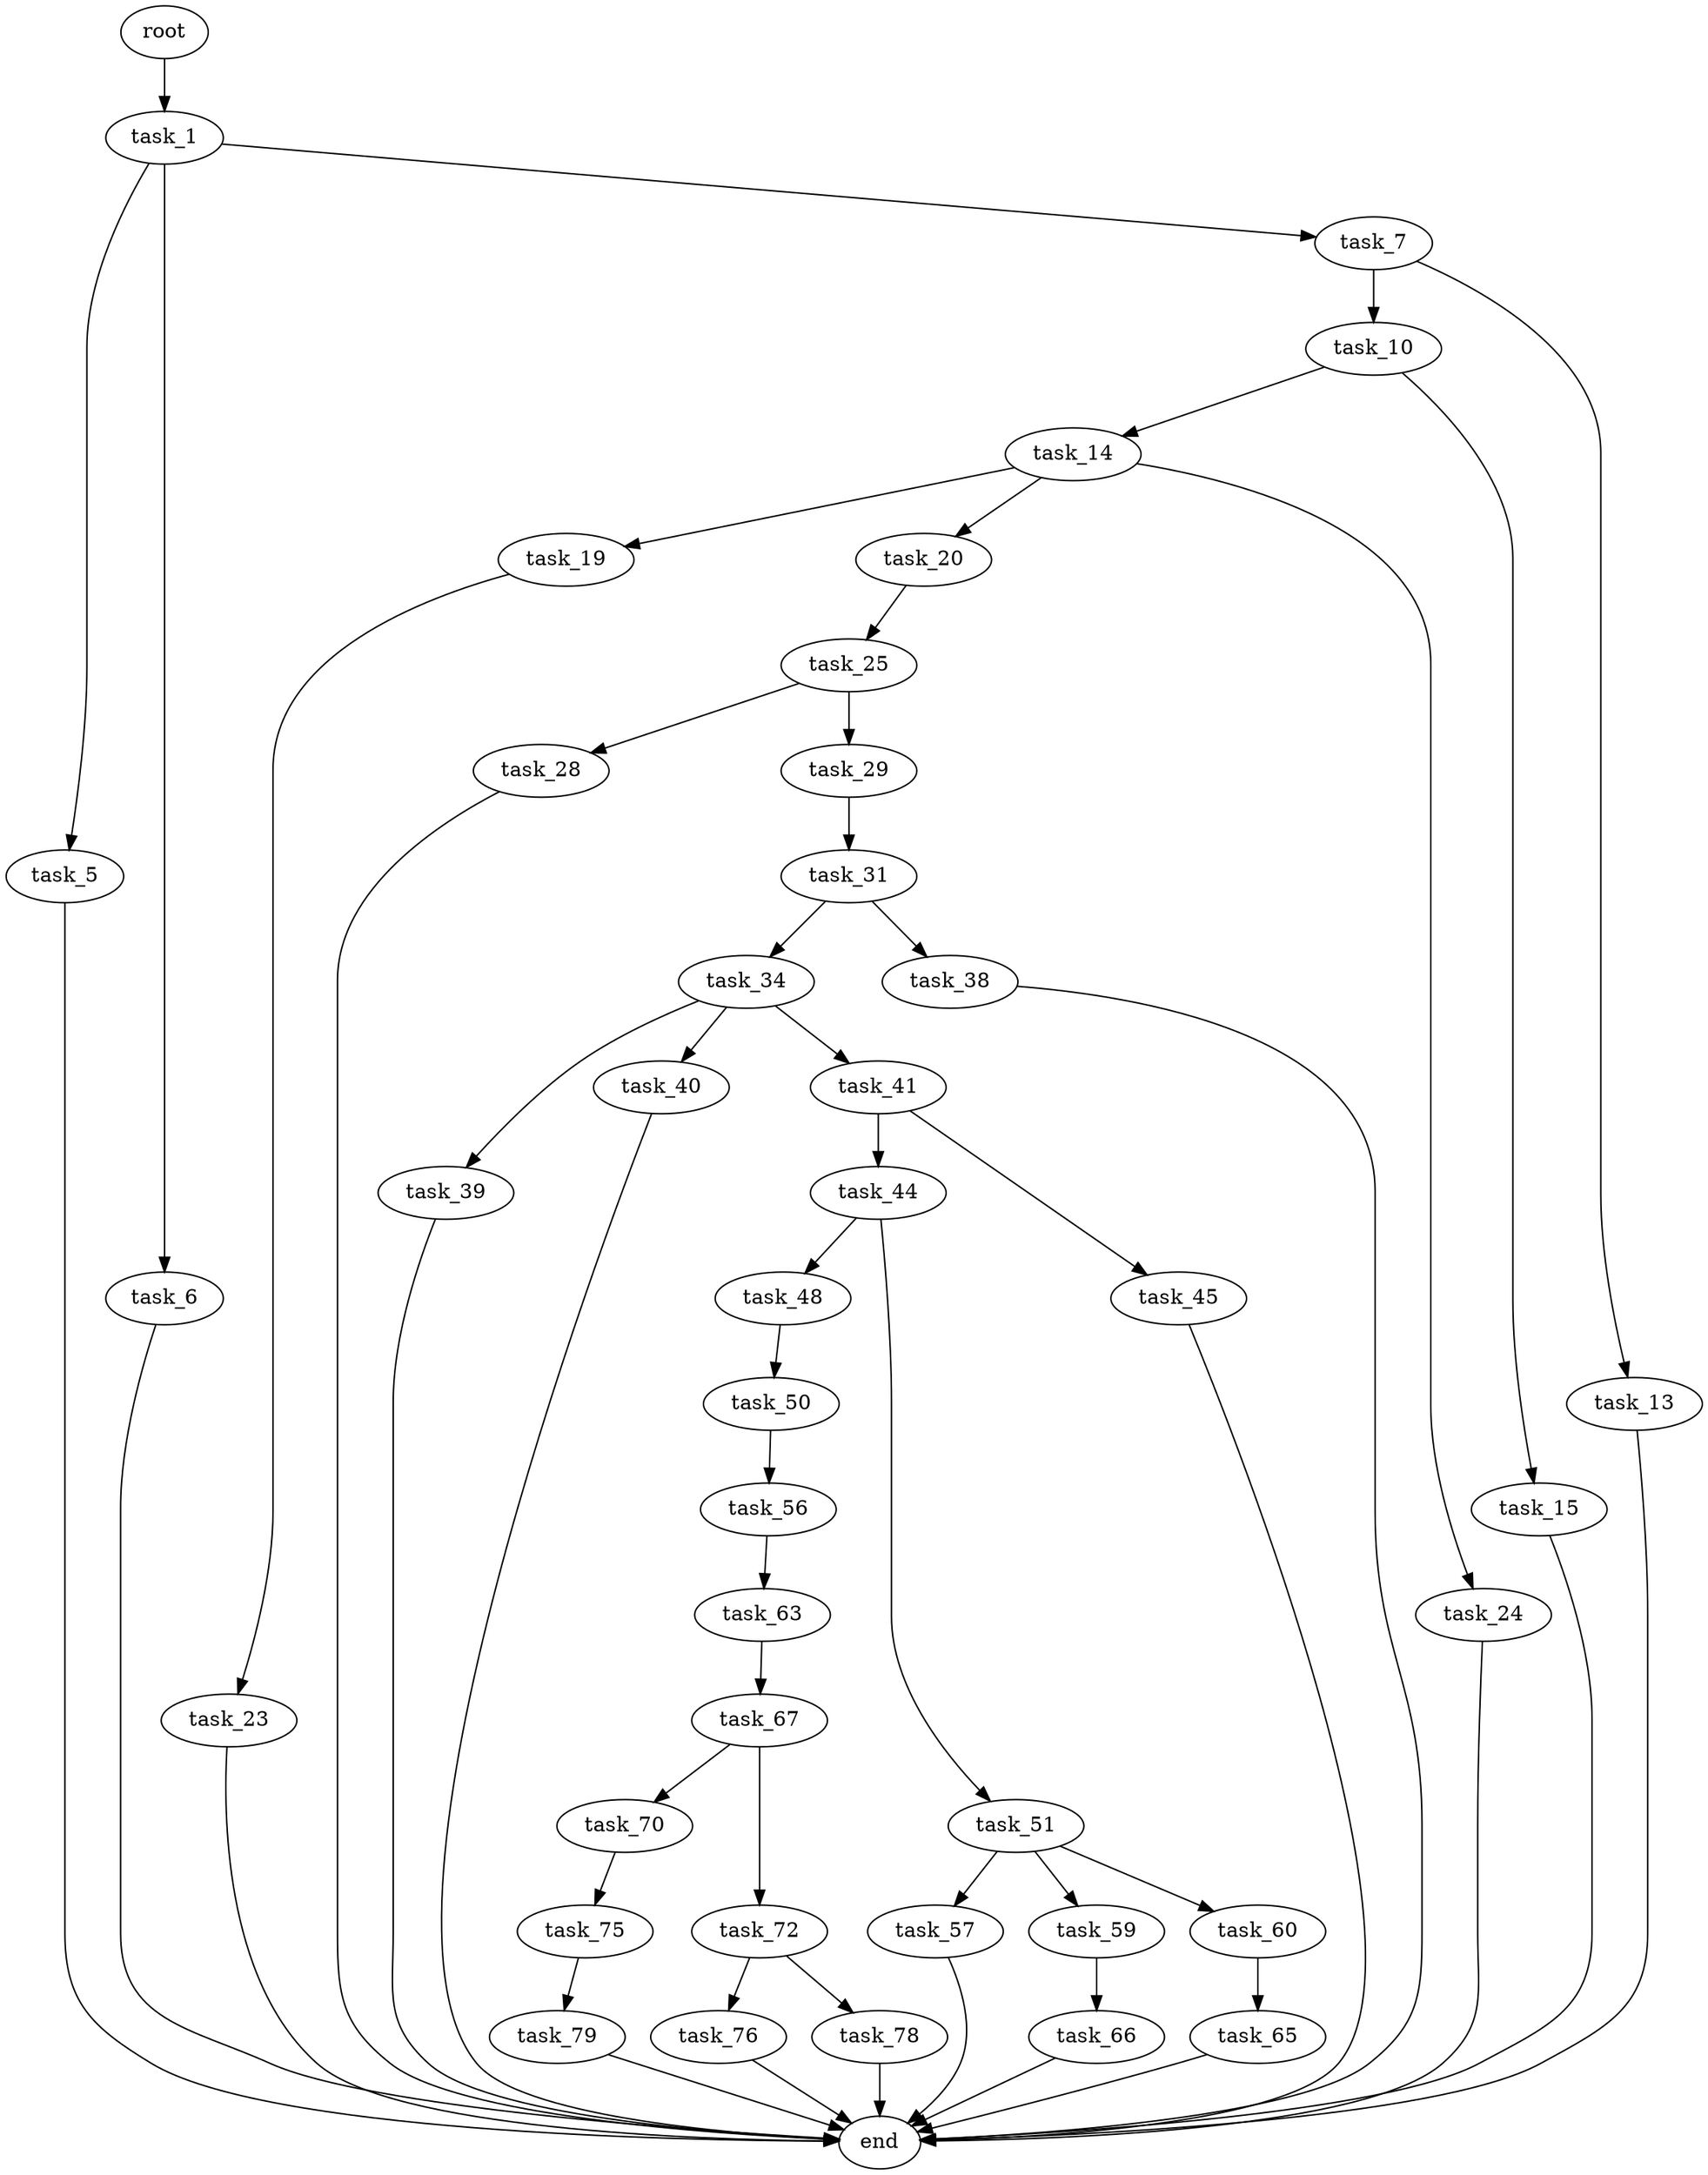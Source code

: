 digraph G {
  root [size="0.000000"];
  task_1 [size="6344782897.000000"];
  task_5 [size="8589934592.000000"];
  task_6 [size="28991029248.000000"];
  task_7 [size="378534649.000000"];
  end [size="0.000000"];
  task_10 [size="7187920150.000000"];
  task_13 [size="7702284738.000000"];
  task_14 [size="782757789696.000000"];
  task_15 [size="145392576124.000000"];
  task_19 [size="930856822927.000000"];
  task_20 [size="6150199228.000000"];
  task_24 [size="1073741824000.000000"];
  task_23 [size="37836592616.000000"];
  task_25 [size="47049502794.000000"];
  task_28 [size="1270595988.000000"];
  task_29 [size="68719476736.000000"];
  task_31 [size="109101418681.000000"];
  task_34 [size="782757789696.000000"];
  task_38 [size="549755813888.000000"];
  task_39 [size="782757789696.000000"];
  task_40 [size="1355317089210.000000"];
  task_41 [size="22847662912.000000"];
  task_44 [size="11744750961.000000"];
  task_45 [size="37648131940.000000"];
  task_48 [size="3833760316.000000"];
  task_51 [size="362456760952.000000"];
  task_50 [size="482449741813.000000"];
  task_56 [size="68719476736.000000"];
  task_57 [size="11143506841.000000"];
  task_59 [size="28991029248.000000"];
  task_60 [size="14884235614.000000"];
  task_63 [size="1466812973.000000"];
  task_66 [size="7143110703.000000"];
  task_65 [size="134217728000.000000"];
  task_67 [size="1073741824000.000000"];
  task_70 [size="549755813888.000000"];
  task_72 [size="66397512777.000000"];
  task_75 [size="549755813888.000000"];
  task_76 [size="28991029248.000000"];
  task_78 [size="3193076139.000000"];
  task_79 [size="88573080389.000000"];

  root -> task_1 [size="1.000000"];
  task_1 -> task_5 [size="411041792.000000"];
  task_1 -> task_6 [size="411041792.000000"];
  task_1 -> task_7 [size="411041792.000000"];
  task_5 -> end [size="1.000000"];
  task_6 -> end [size="1.000000"];
  task_7 -> task_10 [size="33554432.000000"];
  task_7 -> task_13 [size="33554432.000000"];
  task_10 -> task_14 [size="134217728.000000"];
  task_10 -> task_15 [size="134217728.000000"];
  task_13 -> end [size="1.000000"];
  task_14 -> task_19 [size="679477248.000000"];
  task_14 -> task_20 [size="679477248.000000"];
  task_14 -> task_24 [size="679477248.000000"];
  task_15 -> end [size="1.000000"];
  task_19 -> task_23 [size="838860800.000000"];
  task_20 -> task_25 [size="134217728.000000"];
  task_24 -> end [size="1.000000"];
  task_23 -> end [size="1.000000"];
  task_25 -> task_28 [size="33554432.000000"];
  task_25 -> task_29 [size="33554432.000000"];
  task_28 -> end [size="1.000000"];
  task_29 -> task_31 [size="134217728.000000"];
  task_31 -> task_34 [size="411041792.000000"];
  task_31 -> task_38 [size="411041792.000000"];
  task_34 -> task_39 [size="679477248.000000"];
  task_34 -> task_40 [size="679477248.000000"];
  task_34 -> task_41 [size="679477248.000000"];
  task_38 -> end [size="1.000000"];
  task_39 -> end [size="1.000000"];
  task_40 -> end [size="1.000000"];
  task_41 -> task_44 [size="411041792.000000"];
  task_41 -> task_45 [size="411041792.000000"];
  task_44 -> task_48 [size="411041792.000000"];
  task_44 -> task_51 [size="411041792.000000"];
  task_45 -> end [size="1.000000"];
  task_48 -> task_50 [size="134217728.000000"];
  task_51 -> task_57 [size="536870912.000000"];
  task_51 -> task_59 [size="536870912.000000"];
  task_51 -> task_60 [size="536870912.000000"];
  task_50 -> task_56 [size="301989888.000000"];
  task_56 -> task_63 [size="134217728.000000"];
  task_57 -> end [size="1.000000"];
  task_59 -> task_66 [size="75497472.000000"];
  task_60 -> task_65 [size="301989888.000000"];
  task_63 -> task_67 [size="75497472.000000"];
  task_66 -> end [size="1.000000"];
  task_65 -> end [size="1.000000"];
  task_67 -> task_70 [size="838860800.000000"];
  task_67 -> task_72 [size="838860800.000000"];
  task_70 -> task_75 [size="536870912.000000"];
  task_72 -> task_76 [size="75497472.000000"];
  task_72 -> task_78 [size="75497472.000000"];
  task_75 -> task_79 [size="536870912.000000"];
  task_76 -> end [size="1.000000"];
  task_78 -> end [size="1.000000"];
  task_79 -> end [size="1.000000"];
}
